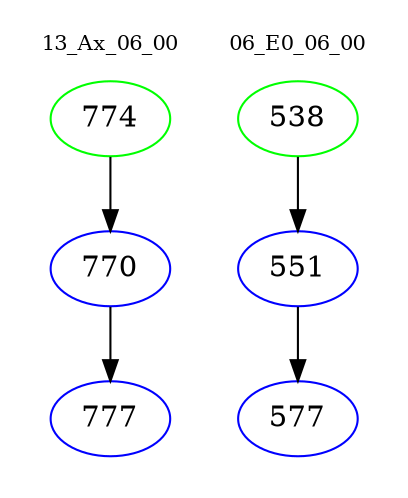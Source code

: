 digraph{
subgraph cluster_0 {
color = white
label = "13_Ax_06_00";
fontsize=10;
T0_774 [label="774", color="green"]
T0_774 -> T0_770 [color="black"]
T0_770 [label="770", color="blue"]
T0_770 -> T0_777 [color="black"]
T0_777 [label="777", color="blue"]
}
subgraph cluster_1 {
color = white
label = "06_E0_06_00";
fontsize=10;
T1_538 [label="538", color="green"]
T1_538 -> T1_551 [color="black"]
T1_551 [label="551", color="blue"]
T1_551 -> T1_577 [color="black"]
T1_577 [label="577", color="blue"]
}
}
